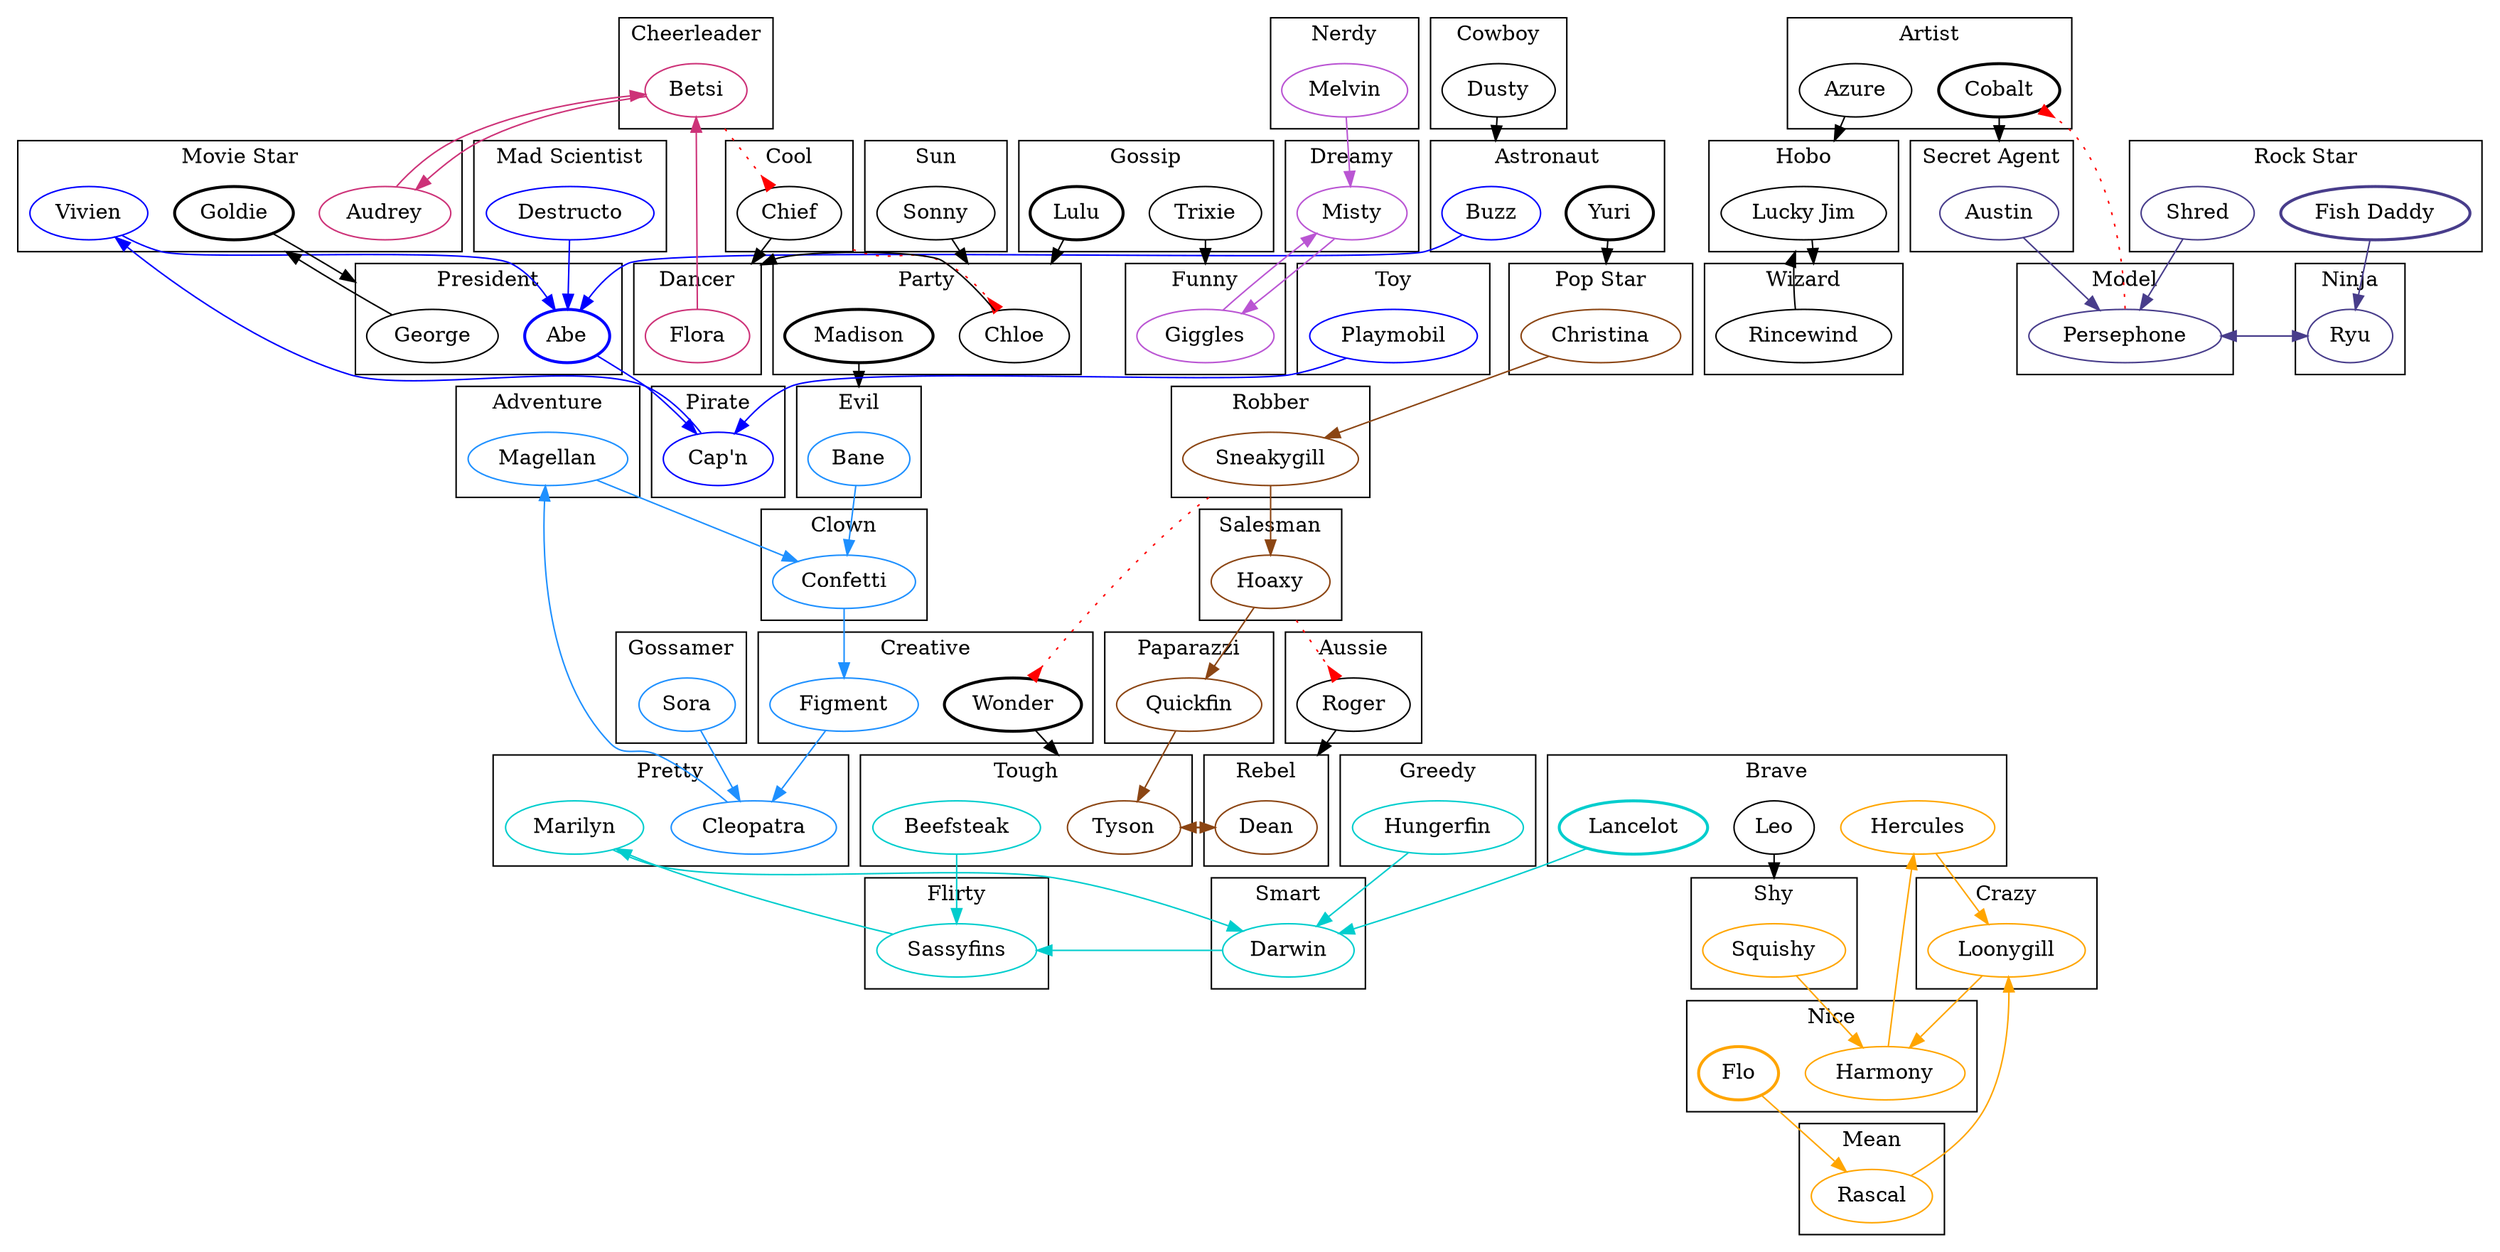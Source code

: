 digraph Fish {
    graph [compound = true];
    
    subgraph clusterAdventure {
        label = Adventure;
        Magellan [color = dodgerblue];
    }
    Magellan -> Confetti [color = dodgerblue];
    
    subgraph clusterArtist {
        label = Artist;
        Azure;
        Cobalt [style = bold];
    }
    Azure -> "Lucky Jim" [lhead = clusterHobo];
    Cobalt -> Austin [lhead = clusterSecretAgent];
    Persephone -> Cobalt [lhead = clusterModel color = red style = dotted arrowhead = inv];
    
    subgraph clusterAstronaut {
        label = Astronaut;
        Buzz [color = blue];
        Yuri [style = bold];
    }
    Buzz -> Abe [color = blue];
    Yuri -> Christina [lhead = clusterPopStar];
    
    subgraph clusterAussie {
        label = Aussie;
        Roger;
    }
    Roger -> Dean [lhead = clusterRebel];
    Hoaxy -> Roger [ltail = clusterSalesman color = red style = dotted arrowhead = inv];
    
    subgraph clusterBrave {
        label = Brave;
        Hercules [color = orange];
        Lancelot [style = bold color = cyan3];
        Leo;
    }
    Hercules -> Loonygill [color = orange];
    Lancelot -> Darwin [color = cyan3];
    Leo -> Squishy [lhead = clusterShy];
    
    subgraph clusterCheerleader {
        label = Cheerleader;
        Betsi [color = violetred3];
    }
    Betsi -> Audrey [color = violetred3];
    
    subgraph clusterClown {
        label = Clown;
        Confetti [color = dodgerblue];
    }
    Confetti -> Figment [color = dodgerblue];
    
    subgraph clusterCool {
        label = Cool;
        Chief;
    }
    Chief -> Flora [lhead = clusterDancer];
    Betsi -> Chief [ltail = clusterCheerleader color = red style = dotted arrowhead = inv];
    
    subgraph clusterCowboy {
        label = Cowboy;
        Dusty;
    }
    Dusty -> Buzz [lhead = clusterAstronaut];
    
    subgraph clusterCrazy {
        label = Crazy;
        Loonygill [color = orange];
    }
    Loonygill -> Harmony [color = orange];
    
    subgraph clusterCreative {
        label = Creative;
        Figment [color = dodgerblue];
        Wonder [style = bold];
    }
    Figment -> Cleopatra [color = dodgerblue];
    Wonder -> Tyson [lhead = clusterTough];
    Sneakygill -> Wonder [ltail = clusterRobber style = dotted arrowhead = inv color = red];
    
    subgraph clusterDancer {
        label = Dancer;
        Flora [color = violetred3];
    }
    Flora -> Betsi [color = violetred3];
    
    subgraph clusterDreamy {
        label = Dreamy;
        Misty [color = mediumorchid];
    }
    Misty -> Giggles [color = mediumorchid];
    
    subgraph clusterEvil {
        label = Evil;
        Bane [color = dodgerblue];
    }
    Bane -> Confetti [color = dodgerblue];
    
    subgraph clusterFlirty {
        label = Flirty;
        Sassyfins [color = cyan3];
    }
    Sassyfins -> Marilyn [color = cyan3];
    
    subgraph clusterFunny {
        label = Funny;
        Giggles [color = mediumorchid];
    }
    Giggles -> Misty [color = mediumorchid];
    
    subgraph clusterGossamer {
        label = Gossamer;
        Sora [color = dodgerblue];
    }
    Sora -> Cleopatra [color = dodgerblue];
    
    subgraph clusterGossip {
        label = Gossip;
        Lulu [style = bold];
        Trixie;
    }
    Lulu -> Chloe [lhead = clusterParty];
    Trixie -> Giggles [lhead = clusterFunny];
    
    subgraph clusterGreedy {
        label = Greedy;
        Hungerfin [color = cyan3];
    }
    Hungerfin -> Darwin [color = cyan3];
    
    subgraph clusterHobo {
        label = Hobo;
        "Lucky Jim";
    }
    "Lucky Jim" -> Rincewind [lhead = clusterWizard];
    
    subgraph clusterMadScientist {
        label = "Mad Scientist";
        Destructo [color = blue];
    }
    Destructo -> Abe [color = blue];
    
    subgraph clusterMean {
        label = Mean;
        Rascal [color = orange];
    }
    Rascal -> Loonygill [color = orange];
    
    subgraph clusterModel {
        label = Model;
        Persephone [color = darkslateblue];
    }
    Persephone -> Ryu [color = darkslateblue];
    
    subgraph clusterMovieStar {
        label = "Movie Star";
        Vivien [color = blue];
        Audrey [color = violetred3];
        Goldie [style = bold];
    }
    Vivien -> Abe [color = blue];
    Audrey -> Betsi [color = violetred3];
    Goldie -> George [lhead = clusterPresident];
    
    subgraph clusterNerdy {
        label = Nerdy;
        Melvin [color = mediumorchid];
    }
    Melvin -> Misty [color = mediumorchid];
    
    subgraph clusterNice {
        label = Nice;
        Harmony [color = orange];
        Flo [style = bold color = orange];
    }
    Harmony -> Hercules [color = orange];
    Flo -> Rascal [color = orange];
    
    subgraph clusterNinja {
        label = Ninja;
        Ryu [color = darkslateblue];
    }
    Ryu -> Persephone [color = darkslateblue];
    
    subgraph clusterPaparazzi {
        label = Paparazzi;
        Quickfin [color = chocolate4];
    }
    Quickfin -> Tyson [color = chocolate4];
    
    subgraph clusterParty {
        label = Party;
        Chloe;
        Madison [style = bold];
    }
    Chloe -> Flora [lhead = clusterDancer];
    Chief -> Chloe [ltail = clusterCool color = red style = dotted arrowhead = inv];
    Madison -> Bane [lhead = clusterEvil];
    
    subgraph clusterPirate {
        label = Pirate;
        "Cap'n" [color = blue];
    }
    "Cap'n" -> Vivien [color = blue];
    
    subgraph clusterPopStar {
        label = "Pop Star";
        Christina [color = chocolate4];
    }
    Christina -> Sneakygill [color = chocolate4];
    
    subgraph clusterPresident {
        label = President;
        Abe [style = bold color = blue];
        George;
    }
    Abe -> "Cap'n" [color = blue];
    George -> Goldie [lhead = clusterMovieStar];
    
    subgraph clusterPretty {
        label = Pretty;
        Cleopatra [color = dodgerblue];
        Marilyn [color = cyan3];
    }
    Cleopatra -> Magellan [color = dodgerblue];
    Marilyn -> Darwin [color = cyan3];
    
    subgraph clusterRebel {
        label = Rebel;
        Dean [color = chocolate4];
    }
    Dean -> Tyson [color = chocolate4];
    
    subgraph clusterRobber {
        label = Robber;
        Sneakygill [color = chocolate4];
    }
    Sneakygill -> Hoaxy [color = chocolate4];
    
    subgraph clusterRockStar {
        label = "Rock Star";
        Shred [color = darkslateblue];
        "Fish Daddy" [style = bold color = darkslateblue];
    }
    Shred -> Persephone [color = darkslateblue];
    "Fish Daddy" -> Ryu [color = darkslateblue];
    
    subgraph clusterSalesman {
        label = Salesman;
        Hoaxy [color = chocolate4];
    }
    Hoaxy -> Quickfin [color = chocolate4];
    
    subgraph clusterSecretAgent {
        label = "Secret Agent";
        Austin [color = darkslateblue];
    }
    Austin -> Persephone [color = darkslateblue];
    
    subgraph clusterShy {
        label = Shy;
        Squishy [color = orange];
    }
    Squishy -> Harmony [color = orange];
    
    subgraph clusterSmart {
        label = Smart;
        Darwin [color = cyan3];
    }
    Darwin -> Sassyfins [color = cyan3];
    
    subgraph clusterSun {
        label = Sun;
        Sonny;
    }
    Sonny -> Chloe [lhead = clusterParty];
    
    subgraph clusterTough {
        label = Tough;
        Tyson [color = chocolate4];
        Beefsteak [color = cyan3];
    }
    Tyson -> Dean [color = chocolate4];
    Beefsteak -> Sassyfins [color = cyan3];
    
    subgraph clusterToy {
        label = Toy;
        Playmobil [color = blue];
    }
    Playmobil -> "Cap'n" [color = blue];
    
    subgraph clusterWizard {
        label = Wizard;
        Rincewind;
    }
    Rincewind -> "Lucky Jim" [lhead = clusterHobo];
}